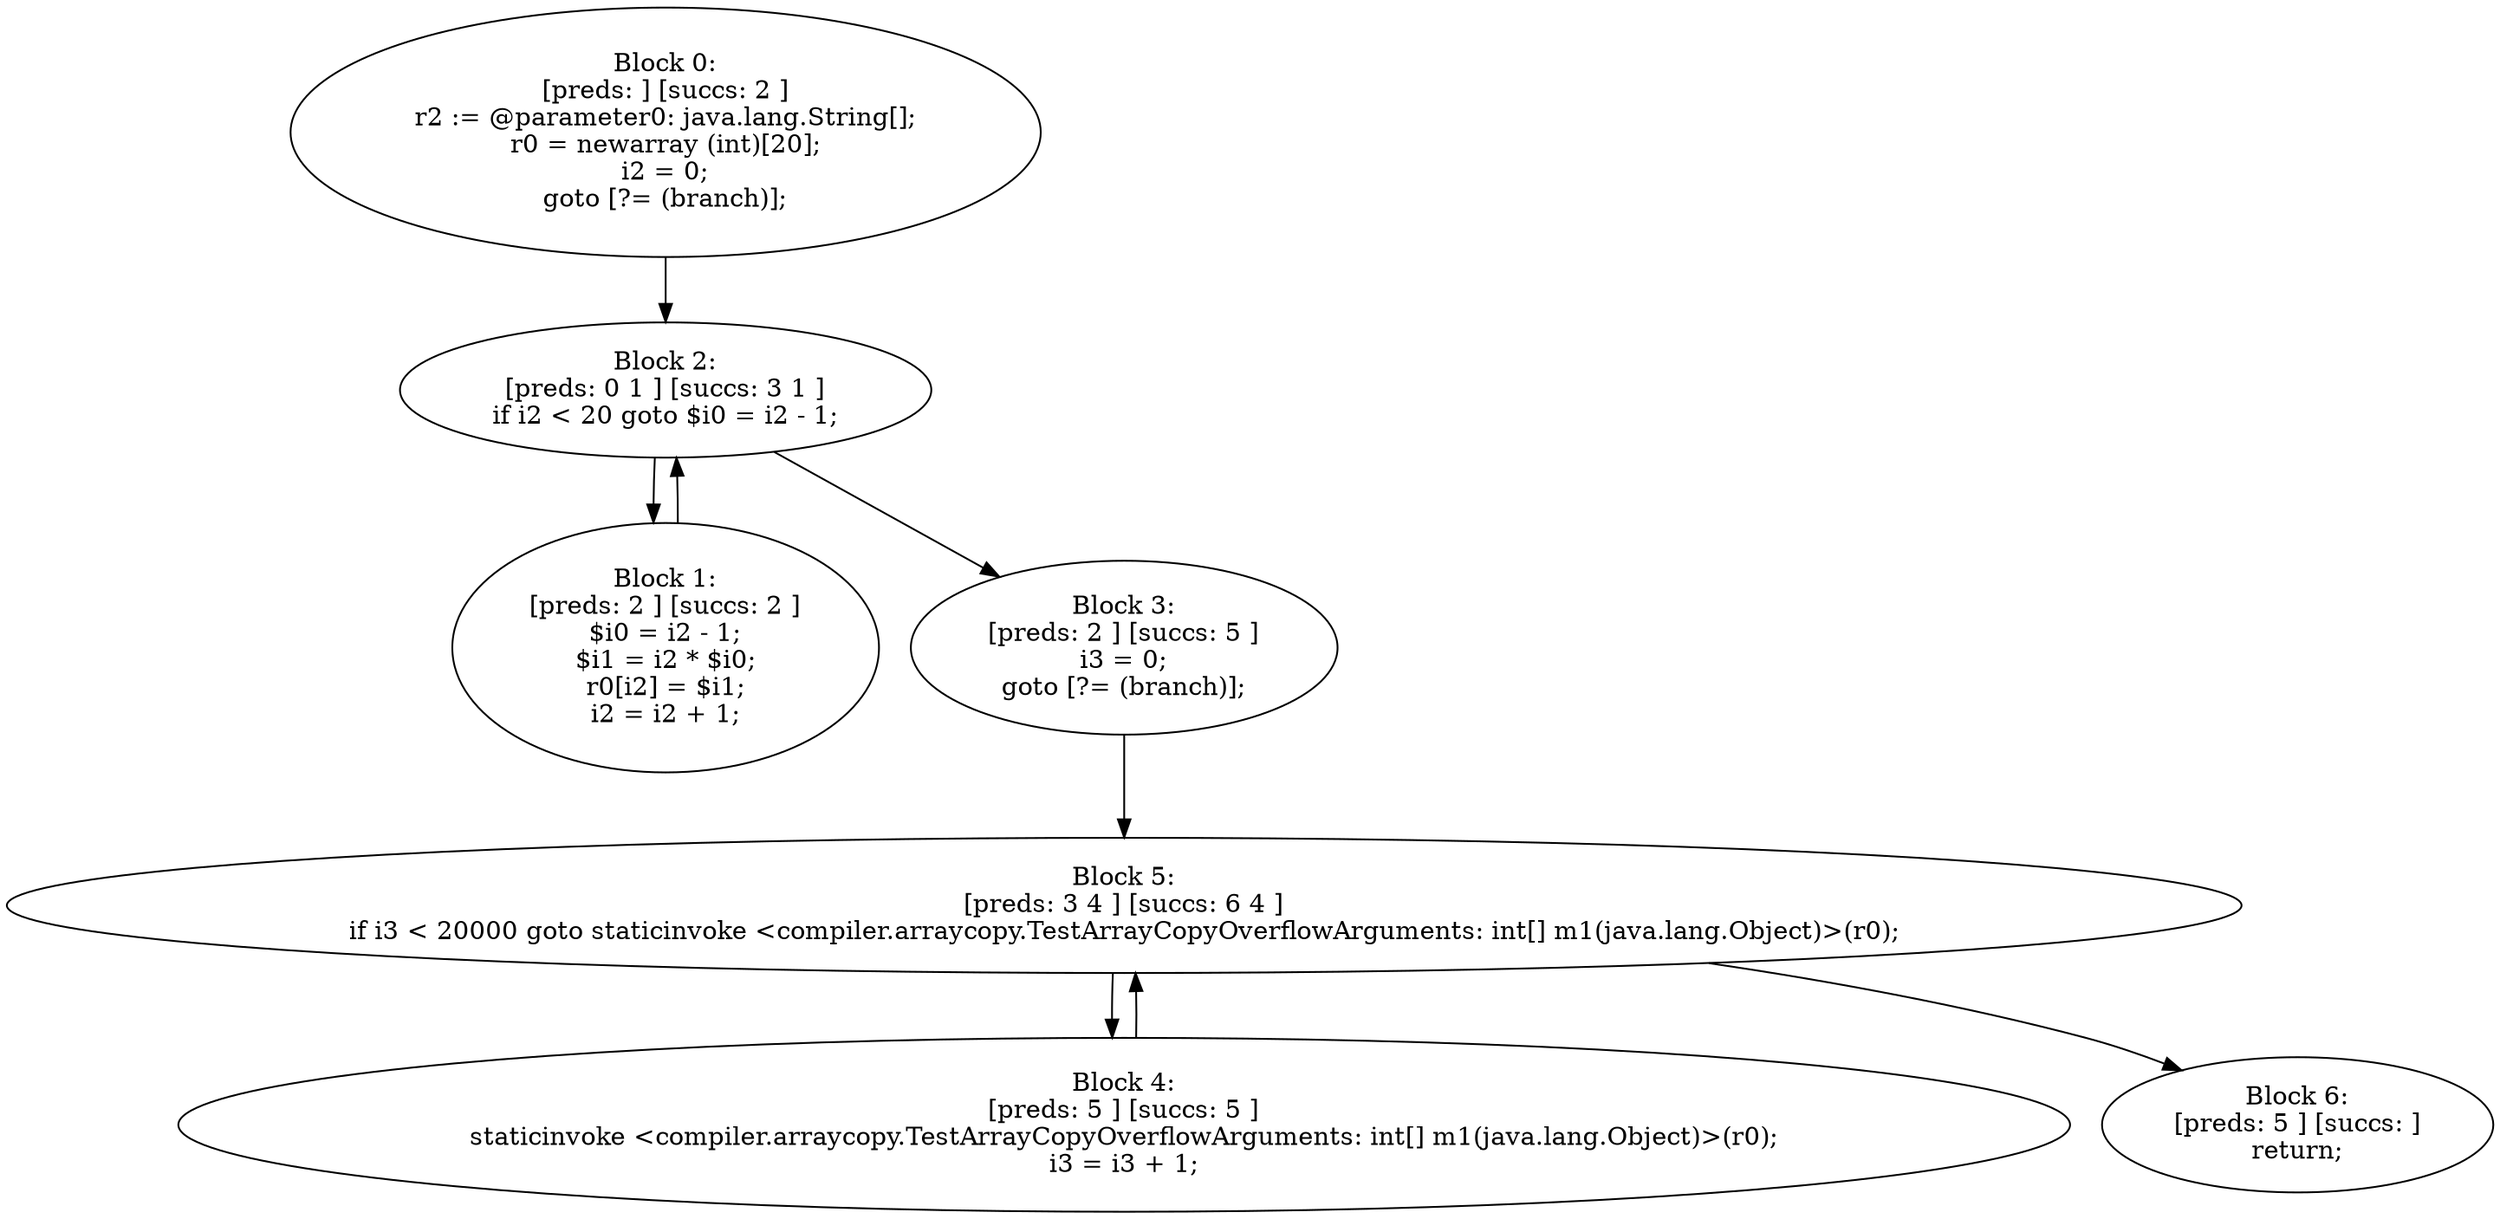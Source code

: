 digraph "unitGraph" {
    "Block 0:
[preds: ] [succs: 2 ]
r2 := @parameter0: java.lang.String[];
r0 = newarray (int)[20];
i2 = 0;
goto [?= (branch)];
"
    "Block 1:
[preds: 2 ] [succs: 2 ]
$i0 = i2 - 1;
$i1 = i2 * $i0;
r0[i2] = $i1;
i2 = i2 + 1;
"
    "Block 2:
[preds: 0 1 ] [succs: 3 1 ]
if i2 < 20 goto $i0 = i2 - 1;
"
    "Block 3:
[preds: 2 ] [succs: 5 ]
i3 = 0;
goto [?= (branch)];
"
    "Block 4:
[preds: 5 ] [succs: 5 ]
staticinvoke <compiler.arraycopy.TestArrayCopyOverflowArguments: int[] m1(java.lang.Object)>(r0);
i3 = i3 + 1;
"
    "Block 5:
[preds: 3 4 ] [succs: 6 4 ]
if i3 < 20000 goto staticinvoke <compiler.arraycopy.TestArrayCopyOverflowArguments: int[] m1(java.lang.Object)>(r0);
"
    "Block 6:
[preds: 5 ] [succs: ]
return;
"
    "Block 0:
[preds: ] [succs: 2 ]
r2 := @parameter0: java.lang.String[];
r0 = newarray (int)[20];
i2 = 0;
goto [?= (branch)];
"->"Block 2:
[preds: 0 1 ] [succs: 3 1 ]
if i2 < 20 goto $i0 = i2 - 1;
";
    "Block 1:
[preds: 2 ] [succs: 2 ]
$i0 = i2 - 1;
$i1 = i2 * $i0;
r0[i2] = $i1;
i2 = i2 + 1;
"->"Block 2:
[preds: 0 1 ] [succs: 3 1 ]
if i2 < 20 goto $i0 = i2 - 1;
";
    "Block 2:
[preds: 0 1 ] [succs: 3 1 ]
if i2 < 20 goto $i0 = i2 - 1;
"->"Block 3:
[preds: 2 ] [succs: 5 ]
i3 = 0;
goto [?= (branch)];
";
    "Block 2:
[preds: 0 1 ] [succs: 3 1 ]
if i2 < 20 goto $i0 = i2 - 1;
"->"Block 1:
[preds: 2 ] [succs: 2 ]
$i0 = i2 - 1;
$i1 = i2 * $i0;
r0[i2] = $i1;
i2 = i2 + 1;
";
    "Block 3:
[preds: 2 ] [succs: 5 ]
i3 = 0;
goto [?= (branch)];
"->"Block 5:
[preds: 3 4 ] [succs: 6 4 ]
if i3 < 20000 goto staticinvoke <compiler.arraycopy.TestArrayCopyOverflowArguments: int[] m1(java.lang.Object)>(r0);
";
    "Block 4:
[preds: 5 ] [succs: 5 ]
staticinvoke <compiler.arraycopy.TestArrayCopyOverflowArguments: int[] m1(java.lang.Object)>(r0);
i3 = i3 + 1;
"->"Block 5:
[preds: 3 4 ] [succs: 6 4 ]
if i3 < 20000 goto staticinvoke <compiler.arraycopy.TestArrayCopyOverflowArguments: int[] m1(java.lang.Object)>(r0);
";
    "Block 5:
[preds: 3 4 ] [succs: 6 4 ]
if i3 < 20000 goto staticinvoke <compiler.arraycopy.TestArrayCopyOverflowArguments: int[] m1(java.lang.Object)>(r0);
"->"Block 6:
[preds: 5 ] [succs: ]
return;
";
    "Block 5:
[preds: 3 4 ] [succs: 6 4 ]
if i3 < 20000 goto staticinvoke <compiler.arraycopy.TestArrayCopyOverflowArguments: int[] m1(java.lang.Object)>(r0);
"->"Block 4:
[preds: 5 ] [succs: 5 ]
staticinvoke <compiler.arraycopy.TestArrayCopyOverflowArguments: int[] m1(java.lang.Object)>(r0);
i3 = i3 + 1;
";
}
